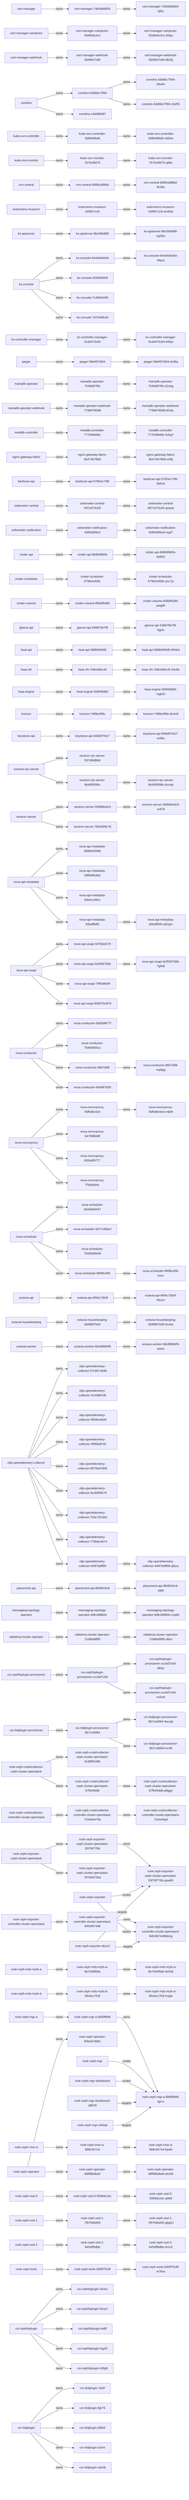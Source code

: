 graph LR
cert-manager_cert-manager["cert-manager"] -->|owns| cert-manager_cert-manager-74b56b6655["cert-manager-74b56b6655"]
cert-manager_cert-manager-74b56b6655["cert-manager-74b56b6655"] -->|owns| cert-manager_cert-manager-74b56b6655-5jfsc["cert-manager-74b56b6655-5jfsc"]
cert-manager_cert-manager-cainjector["cert-manager-cainjector"] -->|owns| cert-manager_cert-manager-cainjector-55d94dc4cc["cert-manager-cainjector-55d94dc4cc"]
cert-manager_cert-manager-cainjector-55d94dc4cc["cert-manager-cainjector-55d94dc4cc"] -->|owns| cert-manager_cert-manager-cainjector-55d94dc4cc-85kjv["cert-manager-cainjector-55d94dc4cc-85kjv"]
cert-manager_cert-manager-webhook["cert-manager-webhook"] -->|owns| cert-manager_cert-manager-webhook-564f647c66["cert-manager-webhook-564f647c66"]
cert-manager_cert-manager-webhook-564f647c66["cert-manager-webhook-564f647c66"] -->|owns| cert-manager_cert-manager-webhook-564f647c66-8b55j["cert-manager-webhook-564f647c66-8b55j"]
kube-system_coredns["coredns"] -->|owns| kube-system_coredns-5ddb6c7994["coredns-5ddb6c7994"]
kube-system_coredns-5ddb6c7994["coredns-5ddb6c7994"] -->|owns| kube-system_coredns-5ddb6c7994-26w5v["coredns-5ddb6c7994-26w5v"]
kube-system_coredns-5ddb6c7994["coredns-5ddb6c7994"] -->|owns| kube-system_coredns-5ddb6c7994-2sd55["coredns-5ddb6c7994-2sd55"]
kube-system_coredns["coredns"] -->|owns| kube-system_coredns-c4dd86697["coredns-c4dd86697"]
kube-system_kube-ovn-controller["kube-ovn-controller"] -->|owns| kube-system_kube-ovn-controller-56ffd466d6["kube-ovn-controller-56ffd466d6"]
kube-system_kube-ovn-controller-56ffd466d6["kube-ovn-controller-56ffd466d6"] -->|owns| kube-system_kube-ovn-controller-56ffd466d6-m6l4w["kube-ovn-controller-56ffd466d6-m6l4w"]
kube-system_kube-ovn-monitor["kube-ovn-monitor"] -->|owns| kube-system_kube-ovn-monitor-7b75cf6675["kube-ovn-monitor-7b75cf6675"]
kube-system_kube-ovn-monitor-7b75cf6675["kube-ovn-monitor-7b75cf6675"] -->|owns| kube-system_kube-ovn-monitor-7b75cf6675-qt8tc["kube-ovn-monitor-7b75cf6675-qt8tc"]
kube-system_ovn-central["ovn-central"] -->|owns| kube-system_ovn-central-6989cd88bd["ovn-central-6989cd88bd"]
kube-system_ovn-central-6989cd88bd["ovn-central-6989cd88bd"] -->|owns| kube-system_ovn-central-6989cd88bd-fkn8w["ovn-central-6989cd88bd-fkn8w"]
kubesphere-system_extensions-museum["extensions-museum"] -->|owns| kubesphere-system_extensions-museum-b5f957cc9["extensions-museum-b5f957cc9"]
kubesphere-system_extensions-museum-b5f957cc9["extensions-museum-b5f957cc9"] -->|owns| kubesphere-system_extensions-museum-b5f957cc9-wm9nk["extensions-museum-b5f957cc9-wm9nk"]
kubesphere-system_ks-apiserver["ks-apiserver"] -->|owns| kubesphere-system_ks-apiserver-8bc56b888["ks-apiserver-8bc56b888"]
kubesphere-system_ks-apiserver-8bc56b888["ks-apiserver-8bc56b888"] -->|owns| kubesphere-system_ks-apiserver-8bc56b888-ng26w["ks-apiserver-8bc56b888-ng26w"]
kubesphere-system_ks-console["ks-console"] -->|owns| kubesphere-system_ks-console-644d4d4d4d["ks-console-644d4d4d4d"]
kubesphere-system_ks-console-644d4d4d4d["ks-console-644d4d4d4d"] -->|owns| kubesphere-system_ks-console-644d4d4d4d-t9qcq["ks-console-644d4d4d4d-t9qcq"]
kubesphere-system_ks-console["ks-console"] -->|owns| kubesphere-system_ks-console-659df455f9["ks-console-659df455f9"]
kubesphere-system_ks-console["ks-console"] -->|owns| kubesphere-system_ks-console-7c499d44f5["ks-console-7c499d44f5"]
kubesphere-system_ks-console["ks-console"] -->|owns| kubesphere-system_ks-console-7d7b496cbf["ks-console-7d7b496cbf"]
kubesphere-system_ks-controller-manager["ks-controller-manager"] -->|owns| kubesphere-system_ks-controller-manager-5cdd475c84["ks-controller-manager-5cdd475c84"]
kubesphere-system_ks-controller-manager-5cdd475c84["ks-controller-manager-5cdd475c84"] -->|owns| kubesphere-system_ks-controller-manager-5cdd475c84-kf9qn["ks-controller-manager-5cdd475c84-kf9qn"]
logging-tracing_jaeger["jaeger"] -->|owns| logging-tracing_jaeger-58d497df44["jaeger-58d497df44"]
logging-tracing_jaeger-58d497df44["jaeger-58d497df44"] -->|owns| logging-tracing_jaeger-58d497df44-6zt8q["jaeger-58d497df44-6zt8q"]
mariadb-system_mariadb-operator["mariadb-operator"] -->|owns| mariadb-system_mariadb-operator-7546d67f9c["mariadb-operator-7546d67f9c"]
mariadb-system_mariadb-operator-7546d67f9c["mariadb-operator-7546d67f9c"] -->|owns| mariadb-system_mariadb-operator-7546d67f9c-k2zbg["mariadb-operator-7546d67f9c-k2zbg"]
mariadb-system_mariadb-operator-webhook["mariadb-operator-webhook"] -->|owns| mariadb-system_mariadb-operator-webhook-7786978598["mariadb-operator-webhook-7786978598"]
mariadb-system_mariadb-operator-webhook-7786978598["mariadb-operator-webhook-7786978598"] -->|owns| mariadb-system_mariadb-operator-webhook-7786978598-tf24q["mariadb-operator-webhook-7786978598-tf24q"]
metallb-system_metallb-controller["metallb-controller"] -->|owns| metallb-system_metallb-controller-777b99b66c["metallb-controller-777b99b66c"]
metallb-system_metallb-controller-777b99b66c["metallb-controller-777b99b66c"] -->|owns| metallb-system_metallb-controller-777b99b66c-kshg7["metallb-controller-777b99b66c-kshg7"]
nginx-gateway_nginx-gateway-fabric["nginx-gateway-fabric"] -->|owns| nginx-gateway_nginx-gateway-fabric-6b474b7869["nginx-gateway-fabric-6b474b7869"]
nginx-gateway_nginx-gateway-fabric-6b474b7869["nginx-gateway-fabric-6b474b7869"] -->|owns| nginx-gateway_nginx-gateway-fabric-6b474b7869-vnfkj["nginx-gateway-fabric-6b474b7869-vnfkj"]
openstack_barbican-api["barbican-api"] -->|owns| openstack_barbican-api-57654c74f6["barbican-api-57654c74f6"]
openstack_barbican-api-57654c74f6["barbican-api-57654c74f6"] -->|owns| openstack_barbican-api-57654c74f6-9d5nh["barbican-api-57654c74f6-9d5nh"]
openstack_ceilometer-central["ceilometer-central"] -->|owns| openstack_ceilometer-central-697cd74cb5["ceilometer-central-697cd74cb5"]
openstack_ceilometer-central-697cd74cb5["ceilometer-central-697cd74cb5"] -->|owns| openstack_ceilometer-central-697cd74cb5-qnqnq["ceilometer-central-697cd74cb5-qnqnq"]
openstack_ceilometer-notification["ceilometer-notification"] -->|owns| openstack_ceilometer-notification-6dfd4d99cd["ceilometer-notification-6dfd4d99cd"]
openstack_ceilometer-notification-6dfd4d99cd["ceilometer-notification-6dfd4d99cd"] -->|owns| openstack_ceilometer-notification-6dfd4d99cd-xcgf7["ceilometer-notification-6dfd4d99cd-xcgf7"]
openstack_cinder-api["cinder-api"] -->|owns| openstack_cinder-api-8b8b9965b["cinder-api-8b8b9965b"]
openstack_cinder-api-8b8b9965b["cinder-api-8b8b9965b"] -->|owns| openstack_cinder-api-8b8b9965b-6d952["cinder-api-8b8b9965b-6d952"]
openstack_cinder-scheduler["cinder-scheduler"] -->|owns| openstack_cinder-scheduler-6796cb458c["cinder-scheduler-6796cb458c"]
openstack_cinder-scheduler-6796cb458c["cinder-scheduler-6796cb458c"] -->|owns| openstack_cinder-scheduler-6796cb458c-pxv7p["cinder-scheduler-6796cb458c-pxv7p"]
openstack_cinder-volume["cinder-volume"] -->|owns| openstack_cinder-volume-858df5d96["cinder-volume-858df5d96"]
openstack_cinder-volume-858df5d96["cinder-volume-858df5d96"] -->|owns| openstack_cinder-volume-858df5d96-pwg8h["cinder-volume-858df5d96-pwg8h"]
openstack_glance-api["glance-api"] -->|owns| openstack_glance-api-548876b7f8["glance-api-548876b7f8"]
openstack_glance-api-548876b7f8["glance-api-548876b7f8"] -->|owns| openstack_glance-api-548876b7f8-hjg4c["glance-api-548876b7f8-hjg4c"]
openstack_heat-api["heat-api"] -->|owns| openstack_heat-api-588b946fd5["heat-api-588b946fd5"]
openstack_heat-api-588b946fd5["heat-api-588b946fd5"] -->|owns| openstack_heat-api-588b946fd5-854b4["heat-api-588b946fd5-854b4"]
openstack_heat-cfn["heat-cfn"] -->|owns| openstack_heat-cfn-7b8cb9bc45["heat-cfn-7b8cb9bc45"]
openstack_heat-cfn-7b8cb9bc45["heat-cfn-7b8cb9bc45"] -->|owns| openstack_heat-cfn-7b8cb9bc45-54c8n["heat-cfn-7b8cb9bc45-54c8n"]
openstack_heat-engine["heat-engine"] -->|owns| openstack_heat-engine-559f48d65["heat-engine-559f48d65"]
openstack_heat-engine-559f48d65["heat-engine-559f48d65"] -->|owns| openstack_heat-engine-559f48d65-mgk2n["heat-engine-559f48d65-mgk2n"]
openstack_horizon["horizon"] -->|owns| openstack_horizon-74f9bcf99c["horizon-74f9bcf99c"]
openstack_horizon-74f9bcf99c["horizon-74f9bcf99c"] -->|owns| openstack_horizon-74f9bcf99c-8c4n9["horizon-74f9bcf99c-8c4n9"]
openstack_keystone-api["keystone-api"] -->|owns| openstack_keystone-api-848d97fcb7["keystone-api-848d97fcb7"]
openstack_keystone-api-848d97fcb7["keystone-api-848d97fcb7"] -->|owns| openstack_keystone-api-848d97fcb7-xn9kx["keystone-api-848d97fcb7-xn9kx"]
openstack_neutron-rpc-server["neutron-rpc-server"] -->|owns| openstack_neutron-rpc-server-597d8d8bfd["neutron-rpc-server-597d8d8bfd"]
openstack_neutron-rpc-server["neutron-rpc-server"] -->|owns| openstack_neutron-rpc-server-6b495f596c["neutron-rpc-server-6b495f596c"]
openstack_neutron-rpc-server-6b495f596c["neutron-rpc-server-6b495f596c"] -->|owns| openstack_neutron-rpc-server-6b495f596c-6cxdp["neutron-rpc-server-6b495f596c-6cxdp"]
openstack_neutron-server["neutron-server"] -->|owns| openstack_neutron-server-55f6864dc9["neutron-server-55f6864dc9"]
openstack_neutron-server-55f6864dc9["neutron-server-55f6864dc9"] -->|owns| openstack_neutron-server-55f6864dc9-vv876["neutron-server-55f6864dc9-vv876"]
openstack_neutron-server["neutron-server"] -->|owns| openstack_neutron-server-765dd99c76["neutron-server-765dd99c76"]
openstack_nova-api-metadata["nova-api-metadata"] -->|owns| openstack_nova-api-metadata-6888d4599b["nova-api-metadata-6888d4599b"]
openstack_nova-api-metadata["nova-api-metadata"] -->|owns| openstack_nova-api-metadata-68f949b4bb["nova-api-metadata-68f949b4bb"]
openstack_nova-api-metadata["nova-api-metadata"] -->|owns| openstack_nova-api-metadata-6bb4cc69cc["nova-api-metadata-6bb4cc69cc"]
openstack_nova-api-metadata["nova-api-metadata"] -->|owns| openstack_nova-api-metadata-b5bdffb95["nova-api-metadata-b5bdffb95"]
openstack_nova-api-metadata-b5bdffb95["nova-api-metadata-b5bdffb95"] -->|owns| openstack_nova-api-metadata-b5bdffb95-q92gm["nova-api-metadata-b5bdffb95-q92gm"]
openstack_nova-api-osapi["nova-api-osapi"] -->|owns| openstack_nova-api-osapi-597fddc579["nova-api-osapi-597fddc579"]
openstack_nova-api-osapi["nova-api-osapi"] -->|owns| openstack_nova-api-osapi-6cf558756b["nova-api-osapi-6cf558756b"]
openstack_nova-api-osapi-6cf558756b["nova-api-osapi-6cf558756b"] -->|owns| openstack_nova-api-osapi-6cf558756b-7gfw8["nova-api-osapi-6cf558756b-7gfw8"]
openstack_nova-api-osapi["nova-api-osapi"] -->|owns| openstack_nova-api-osapi-79f5d8bf4f["nova-api-osapi-79f5d8bf4f"]
openstack_nova-api-osapi["nova-api-osapi"] -->|owns| openstack_nova-api-osapi-85b97bc876["nova-api-osapi-85b97bc876"]
openstack_nova-conductor["nova-conductor"] -->|owns| openstack_nova-conductor-5bd598f77f["nova-conductor-5bd598f77f"]
openstack_nova-conductor["nova-conductor"] -->|owns| openstack_nova-conductor-76484565cc["nova-conductor-76484565cc"]
openstack_nova-conductor["nova-conductor"] -->|owns| openstack_nova-conductor-8667d98["nova-conductor-8667d98"]
openstack_nova-conductor-8667d98["nova-conductor-8667d98"] -->|owns| openstack_nova-conductor-8667d98-mp9gq["nova-conductor-8667d98-mp9gq"]
openstack_nova-conductor["nova-conductor"] -->|owns| openstack_nova-conductor-94d987659["nova-conductor-94d987659"]
openstack_nova-novncproxy["nova-novncproxy"] -->|owns| openstack_nova-novncproxy-5bfbdbc6cb["nova-novncproxy-5bfbdbc6cb"]
openstack_nova-novncproxy-5bfbdbc6cb["nova-novncproxy-5bfbdbc6cb"] -->|owns| openstack_nova-novncproxy-5bfbdbc6cb-n4jh8["nova-novncproxy-5bfbdbc6cb-n4jh8"]
openstack_nova-novncproxy["nova-novncproxy"] -->|owns| openstack_nova-novncproxy-64798f848f["nova-novncproxy-64798f848f"]
openstack_nova-novncproxy["nova-novncproxy"] -->|owns| openstack_nova-novncproxy-855d4f9777["nova-novncproxy-855d4f9777"]
openstack_nova-novncproxy["nova-novncproxy"] -->|owns| openstack_nova-novncproxy-f7b8cbb4c["nova-novncproxy-f7b8cbb4c"]
openstack_nova-scheduler["nova-scheduler"] -->|owns| openstack_nova-scheduler-6d4dbb9447["nova-scheduler-6d4dbb9447"]
openstack_nova-scheduler["nova-scheduler"] -->|owns| openstack_nova-scheduler-6d77c66bcf["nova-scheduler-6d77c66bcf"]
openstack_nova-scheduler["nova-scheduler"] -->|owns| openstack_nova-scheduler-7b56656b49["nova-scheduler-7b56656b49"]
openstack_nova-scheduler["nova-scheduler"] -->|owns| openstack_nova-scheduler-fbf99c458["nova-scheduler-fbf99c458"]
openstack_nova-scheduler-fbf99c458["nova-scheduler-fbf99c458"] -->|owns| openstack_nova-scheduler-fbf99c458-tssxr["nova-scheduler-fbf99c458-tssxr"]
openstack_octavia-api["octavia-api"] -->|owns| openstack_octavia-api-6f94c7d5df["octavia-api-6f94c7d5df"]
openstack_octavia-api-6f94c7d5df["octavia-api-6f94c7d5df"] -->|owns| openstack_octavia-api-6f94c7d5df-fdvsm["octavia-api-6f94c7d5df-fdvsm"]
openstack_octavia-housekeeping["octavia-housekeeping"] -->|owns| openstack_octavia-housekeeping-669f887b59["octavia-housekeeping-669f887b59"]
openstack_octavia-housekeeping-669f887b59["octavia-housekeeping-669f887b59"] -->|owns| openstack_octavia-housekeeping-669f887b59-6xxbs["octavia-housekeeping-669f887b59-6xxbs"]
openstack_octavia-worker["octavia-worker"] -->|owns| openstack_octavia-worker-58c89884f9["octavia-worker-58c89884f9"]
openstack_octavia-worker-58c89884f9["octavia-worker-58c89884f9"] -->|owns| openstack_octavia-worker-58c89884f9-dxdnr["octavia-worker-58c89884f9-dxdnr"]
openstack_otlp-opentelemetry-collector["otlp-opentelemetry-collector"] -->|owns| openstack_otlp-opentelemetry-collector-57c6574b9b["otlp-opentelemetry-collector-57c6574b9b"]
openstack_otlp-opentelemetry-collector["otlp-opentelemetry-collector"] -->|owns| openstack_otlp-opentelemetry-collector-5c44887db["otlp-opentelemetry-collector-5c44887db"]
openstack_otlp-opentelemetry-collector["otlp-opentelemetry-collector"] -->|owns| openstack_otlp-opentelemetry-collector-5f84bcd6d4["otlp-opentelemetry-collector-5f84bcd6d4"]
openstack_otlp-opentelemetry-collector["otlp-opentelemetry-collector"] -->|owns| openstack_otlp-opentelemetry-collector-5f966df745["otlp-opentelemetry-collector-5f966df745"]
openstack_otlp-opentelemetry-collector["otlp-opentelemetry-collector"] -->|owns| openstack_otlp-opentelemetry-collector-69794d7d59["otlp-opentelemetry-collector-69794d7d59"]
openstack_otlp-opentelemetry-collector["otlp-opentelemetry-collector"] -->|owns| openstack_otlp-opentelemetry-collector-6cd585fb78["otlp-opentelemetry-collector-6cd585fb78"]
openstack_otlp-opentelemetry-collector["otlp-opentelemetry-collector"] -->|owns| openstack_otlp-opentelemetry-collector-754c7d7d4d["otlp-opentelemetry-collector-754c7d7d4d"]
openstack_otlp-opentelemetry-collector["otlp-opentelemetry-collector"] -->|owns| openstack_otlp-opentelemetry-collector-778b8c4674["otlp-opentelemetry-collector-778b8c4674"]
openstack_otlp-opentelemetry-collector["otlp-opentelemetry-collector"] -->|owns| openstack_otlp-opentelemetry-collector-8497bdff99["otlp-opentelemetry-collector-8497bdff99"]
openstack_otlp-opentelemetry-collector-8497bdff99["otlp-opentelemetry-collector-8497bdff99"] -->|owns| openstack_otlp-opentelemetry-collector-8497bdff99-q9sxc["otlp-opentelemetry-collector-8497bdff99-q9sxc"]
openstack_placement-api["placement-api"] -->|owns| openstack_placement-api-884f644c6["placement-api-884f644c6"]
openstack_placement-api-884f644c6["placement-api-884f644c6"] -->|owns| openstack_placement-api-884f644c6-ztj6k["placement-api-884f644c6-ztj6k"]
rabbitmq-system_messaging-topology-operator["messaging-topology-operator"] -->|owns| rabbitmq-system_messaging-topology-operator-6dfc468844["messaging-topology-operator-6dfc468844"]
rabbitmq-system_messaging-topology-operator-6dfc468844["messaging-topology-operator-6dfc468844"] -->|owns| rabbitmq-system_messaging-topology-operator-6dfc468844-cnq8v["messaging-topology-operator-6dfc468844-cnq8v"]
rabbitmq-system_rabbitmq-cluster-operator["rabbitmq-cluster-operator"] -->|owns| rabbitmq-system_rabbitmq-cluster-operator-7cb8bd8f85["rabbitmq-cluster-operator-7cb8bd8f85"]
rabbitmq-system_rabbitmq-cluster-operator-7cb8bd8f85["rabbitmq-cluster-operator-7cb8bd8f85"] -->|owns| rabbitmq-system_rabbitmq-cluster-operator-7cb8bd8f85-dttxx["rabbitmq-cluster-operator-7cb8bd8f85-dttxx"]
rook-ceph_csi-cephfsplugin-provisioner["csi-cephfsplugin-provisioner"] -->|owns| rook-ceph_csi-cephfsplugin-provisioner-cccbd7c6d["csi-cephfsplugin-provisioner-cccbd7c6d"]
rook-ceph_csi-cephfsplugin-provisioner-cccbd7c6d["csi-cephfsplugin-provisioner-cccbd7c6d"] -->|owns| rook-ceph_csi-cephfsplugin-provisioner-cccbd7c6d-b8xjv["csi-cephfsplugin-provisioner-cccbd7c6d-b8xjv"]
rook-ceph_csi-cephfsplugin-provisioner-cccbd7c6d["csi-cephfsplugin-provisioner-cccbd7c6d"] -->|owns| rook-ceph_csi-cephfsplugin-provisioner-cccbd7c6d-nv5wh["csi-cephfsplugin-provisioner-cccbd7c6d-nv5wh"]
rook-ceph_csi-rbdplugin-provisioner["csi-rbdplugin-provisioner"] -->|owns| rook-ceph_csi-rbdplugin-provisioner-897c4d994["csi-rbdplugin-provisioner-897c4d994"]
rook-ceph_csi-rbdplugin-provisioner-897c4d994["csi-rbdplugin-provisioner-897c4d994"] -->|owns| rook-ceph_csi-rbdplugin-provisioner-897c4d994-9wvqh["csi-rbdplugin-provisioner-897c4d994-9wvqh"]
rook-ceph_csi-rbdplugin-provisioner-897c4d994["csi-rbdplugin-provisioner-897c4d994"] -->|owns| rook-ceph_csi-rbdplugin-provisioner-897c4d994-lvr48["csi-rbdplugin-provisioner-897c4d994-lvr48"]
rook-ceph_rook-ceph-crashcollector-ceph_cluster_openstack["rook-ceph-crashcollector-ceph.cluster.openstack"] -->|owns| rook-ceph_rook-ceph-crashcollector-ceph_cluster_openstack-5c98f5549b["rook-ceph-crashcollector-ceph.cluster.openstack-5c98f5549b"]
rook-ceph_rook-ceph-crashcollector-ceph_cluster_openstack["rook-ceph-crashcollector-ceph.cluster.openstack"] -->|owns| rook-ceph_rook-ceph-crashcollector-ceph_cluster_openstack-67fb49ddb["rook-ceph-crashcollector-ceph.cluster.openstack-67fb49ddb"]
rook-ceph_rook-ceph-crashcollector-ceph_cluster_openstack-67fb49ddb["rook-ceph-crashcollector-ceph.cluster.openstack-67fb49ddb"] -->|owns| rook-ceph_rook-ceph-crashcollector-ceph_cluster_openstack-67fb49ddb-p8ggn["rook-ceph-crashcollector-ceph.cluster.openstack-67fb49ddb-p8ggn"]
rook-ceph_rook-ceph-crashcollector-controller_cluster_openstack["rook-ceph-crashcollector-controller.cluster.openstack"] -->|owns| rook-ceph_rook-ceph-crashcollector-controller_cluster_openstack-7c5464475b["rook-ceph-crashcollector-controller.cluster.openstack-7c5464475b"]
rook-ceph_rook-ceph-crashcollector-controller_cluster_openstack-7c5464475b["rook-ceph-crashcollector-controller.cluster.openstack-7c5464475b"] -->|owns| rook-ceph_rook-ceph-crashcollector-controller_cluster_openstack-7c54mllq4["rook-ceph-crashcollector-controller.cluster.openstack-7c54mllq4"]
rook-ceph_rook-ceph-exporter-ceph_cluster_openstack["rook-ceph-exporter-ceph.cluster.openstack"] -->|owns| rook-ceph_rook-ceph-exporter-ceph_cluster_openstack-55f76f776b["rook-ceph-exporter-ceph.cluster.openstack-55f76f776b"]
rook-ceph_rook-ceph-exporter-ceph_cluster_openstack-55f76f776b["rook-ceph-exporter-ceph.cluster.openstack-55f76f776b"] -->|owns| rook-ceph_rook-ceph-exporter-ceph_cluster_openstack-55f76f776b-gsw85["rook-ceph-exporter-ceph.cluster.openstack-55f76f776b-gsw85"]
rook-ceph_rook-ceph-exporter-ceph_cluster_openstack["rook-ceph-exporter-ceph.cluster.openstack"] -->|owns| rook-ceph_rook-ceph-exporter-ceph_cluster_openstack-797b5675bd["rook-ceph-exporter-ceph.cluster.openstack-797b5675bd"]
rook-ceph_rook-ceph-exporter-controller_cluster_openstack["rook-ceph-exporter-controller.cluster.openstack"] -->|owns| rook-ceph_rook-ceph-exporter-controller_cluster_openstack-84fc897448["rook-ceph-exporter-controller.cluster.openstack-84fc897448"]
rook-ceph_rook-ceph-exporter-controller_cluster_openstack-84fc897448["rook-ceph-exporter-controller.cluster.openstack-84fc897448"] -->|owns| rook-ceph_rook-ceph-exporter-controller_cluster_openstack-84fc8974486ltmg["rook-ceph-exporter-controller.cluster.openstack-84fc8974486ltmg"]
rook-ceph_rook-ceph-mds-myfs-a["rook-ceph-mds-myfs-a"] -->|owns| rook-ceph_rook-ceph-mds-myfs-a-6b7459f5bb["rook-ceph-mds-myfs-a-6b7459f5bb"]
rook-ceph_rook-ceph-mds-myfs-a-6b7459f5bb["rook-ceph-mds-myfs-a-6b7459f5bb"] -->|owns| rook-ceph_rook-ceph-mds-myfs-a-6b7459f5bb-9z546["rook-ceph-mds-myfs-a-6b7459f5bb-9z546"]
rook-ceph_rook-ceph-mds-myfs-b["rook-ceph-mds-myfs-b"] -->|owns| rook-ceph_rook-ceph-mds-myfs-b-69cbcc7fc8["rook-ceph-mds-myfs-b-69cbcc7fc8"]
rook-ceph_rook-ceph-mds-myfs-b-69cbcc7fc8["rook-ceph-mds-myfs-b-69cbcc7fc8"] -->|owns| rook-ceph_rook-ceph-mds-myfs-b-69cbcc7fc8-hvjqk["rook-ceph-mds-myfs-b-69cbcc7fc8-hvjqk"]
rook-ceph_rook-ceph-mgr-a["rook-ceph-mgr-a"] -->|owns| rook-ceph_rook-ceph-mgr-a-6b69ffdfd["rook-ceph-mgr-a-6b69ffdfd"]
rook-ceph_rook-ceph-mgr-a-6b69ffdfd["rook-ceph-mgr-a-6b69ffdfd"] -->|owns| rook-ceph_rook-ceph-mgr-a-6b69ffdfd-tgcrs["rook-ceph-mgr-a-6b69ffdfd-tgcrs"]
rook-ceph_rook-ceph-mon-a["rook-ceph-mon-a"] -->|owns| rook-ceph_rook-ceph-mon-a-888c947cd["rook-ceph-mon-a-888c947cd"]
rook-ceph_rook-ceph-mon-a-888c947cd["rook-ceph-mon-a-888c947cd"] -->|owns| rook-ceph_rook-ceph-mon-a-888c947cd-fqwht["rook-ceph-mon-a-888c947cd-fqwht"]
rook-ceph_rook-ceph-operator["rook-ceph-operator"] -->|owns| rook-ceph_rook-ceph-operator-68f986dbd4["rook-ceph-operator-68f986dbd4"]
rook-ceph_rook-ceph-operator-68f986dbd4["rook-ceph-operator-68f986dbd4"] -->|owns| rook-ceph_rook-ceph-operator-68f986dbd4-phr65["rook-ceph-operator-68f986dbd4-phr65"]
rook-ceph_rook-ceph-operator["rook-ceph-operator"] -->|owns| rook-ceph_rook-ceph-operator-84bbd7db8c["rook-ceph-operator-84bbd7db8c"]
rook-ceph_rook-ceph-osd-0["rook-ceph-osd-0"] -->|owns| rook-ceph_rook-ceph-osd-0-5566dccbc["rook-ceph-osd-0-5566dccbc"]
rook-ceph_rook-ceph-osd-0-5566dccbc["rook-ceph-osd-0-5566dccbc"] -->|owns| rook-ceph_rook-ceph-osd-0-5566dccbc-q9tdf["rook-ceph-osd-0-5566dccbc-q9tdf"]
rook-ceph_rook-ceph-osd-1["rook-ceph-osd-1"] -->|owns| rook-ceph_rook-ceph-osd-1-7f87b96d45["rook-ceph-osd-1-7f87b96d45"]
rook-ceph_rook-ceph-osd-1-7f87b96d45["rook-ceph-osd-1-7f87b96d45"] -->|owns| rook-ceph_rook-ceph-osd-1-7f87b96d45-g6g2n["rook-ceph-osd-1-7f87b96d45-g6g2n"]
rook-ceph_rook-ceph-osd-2["rook-ceph-osd-2"] -->|owns| rook-ceph_rook-ceph-osd-2-6454ff9dbb["rook-ceph-osd-2-6454ff9dbb"]
rook-ceph_rook-ceph-osd-2-6454ff9dbb["rook-ceph-osd-2-6454ff9dbb"] -->|owns| rook-ceph_rook-ceph-osd-2-6454ff9dbb-4nrn2["rook-ceph-osd-2-6454ff9dbb-4nrn2"]
rook-ceph_rook-ceph-tools["rook-ceph-tools"] -->|owns| rook-ceph_rook-ceph-tools-5d5ff75c8f["rook-ceph-tools-5d5ff75c8f"]
rook-ceph_rook-ceph-tools-5d5ff75c8f["rook-ceph-tools-5d5ff75c8f"] -->|owns| rook-ceph_rook-ceph-tools-5d5ff75c8f-w78xs["rook-ceph-tools-5d5ff75c8f-w78xs"]
rook-ceph_rook-ceph-exporter["rook-ceph-exporter"] -->|routes| rook-ceph_rook-ceph-exporter-ceph_cluster_openstack-55f76f776b-gsw85["rook-ceph-exporter-ceph.cluster.openstack-55f76f776b-gsw85"]
rook-ceph_rook-ceph-exporter["rook-ceph-exporter"] -->|routes| rook-ceph_rook-ceph-exporter-controller_cluster_openstack-84fc8974486ltmg["rook-ceph-exporter-controller.cluster.openstack-84fc8974486ltmg"]
rook-ceph_rook-ceph-mgr["rook-ceph-mgr"] -->|routes| rook-ceph_rook-ceph-mgr-a-6b69ffdfd-tgcrs["rook-ceph-mgr-a-6b69ffdfd-tgcrs"]
rook-ceph_rook-ceph-mgr-dashboard["rook-ceph-mgr-dashboard"] -->|routes| rook-ceph_rook-ceph-mgr-a-6b69ffdfd-tgcrs["rook-ceph-mgr-a-6b69ffdfd-tgcrs"]
rook-ceph_rook-ceph-exporter-dkzx2["rook-ceph-exporter-dkzx2"] -->|targets| rook-ceph_rook-ceph-exporter-controller_cluster_openstack-84fc8974486ltmg["rook-ceph-exporter-controller.cluster.openstack-84fc8974486ltmg"]
rook-ceph_rook-ceph-exporter-dkzx2["rook-ceph-exporter-dkzx2"] -->|targets| rook-ceph_rook-ceph-exporter-ceph_cluster_openstack-55f76f776b-gsw85["rook-ceph-exporter-ceph.cluster.openstack-55f76f776b-gsw85"]
rook-ceph_rook-ceph-mgr-dashboard-q8k29["rook-ceph-mgr-dashboard-q8k29"] -->|targets| rook-ceph_rook-ceph-mgr-a-6b69ffdfd-tgcrs["rook-ceph-mgr-a-6b69ffdfd-tgcrs"]
rook-ceph_rook-ceph-mgr-mkbqb["rook-ceph-mgr-mkbqb"] -->|targets| rook-ceph_rook-ceph-mgr-a-6b69ffdfd-tgcrs["rook-ceph-mgr-a-6b69ffdfd-tgcrs"]
rook-ceph_csi-cephfsplugin["csi-cephfsplugin"] -->|owns| rook-ceph_csi-cephfsplugin-2k4cc["csi-cephfsplugin-2k4cc"]
rook-ceph_csi-cephfsplugin["csi-cephfsplugin"] -->|owns| rook-ceph_csi-cephfsplugin-64xq7["csi-cephfsplugin-64xq7"]
rook-ceph_csi-cephfsplugin["csi-cephfsplugin"] -->|owns| rook-ceph_csi-cephfsplugin-kldff["csi-cephfsplugin-kldff"]
rook-ceph_csi-cephfsplugin["csi-cephfsplugin"] -->|owns| rook-ceph_csi-cephfsplugin-lzg42["csi-cephfsplugin-lzg42"]
rook-ceph_csi-cephfsplugin["csi-cephfsplugin"] -->|owns| rook-ceph_csi-cephfsplugin-r69g9["csi-cephfsplugin-r69g9"]
rook-ceph_csi-rbdplugin["csi-rbdplugin"] -->|owns| rook-ceph_csi-rbdplugin-7phlf["csi-rbdplugin-7phlf"]
rook-ceph_csi-rbdplugin["csi-rbdplugin"] -->|owns| rook-ceph_csi-rbdplugin-fgk75["csi-rbdplugin-fgk75"]
rook-ceph_csi-rbdplugin["csi-rbdplugin"] -->|owns| rook-ceph_csi-rbdplugin-j56b5["csi-rbdplugin-j56b5"]
rook-ceph_csi-rbdplugin["csi-rbdplugin"] -->|owns| rook-ceph_csi-rbdplugin-s24xr["csi-rbdplugin-s24xr"]
rook-ceph_csi-rbdplugin["csi-rbdplugin"] -->|owns| rook-ceph_csi-rbdplugin-xdm9j["csi-rbdplugin-xdm9j"]